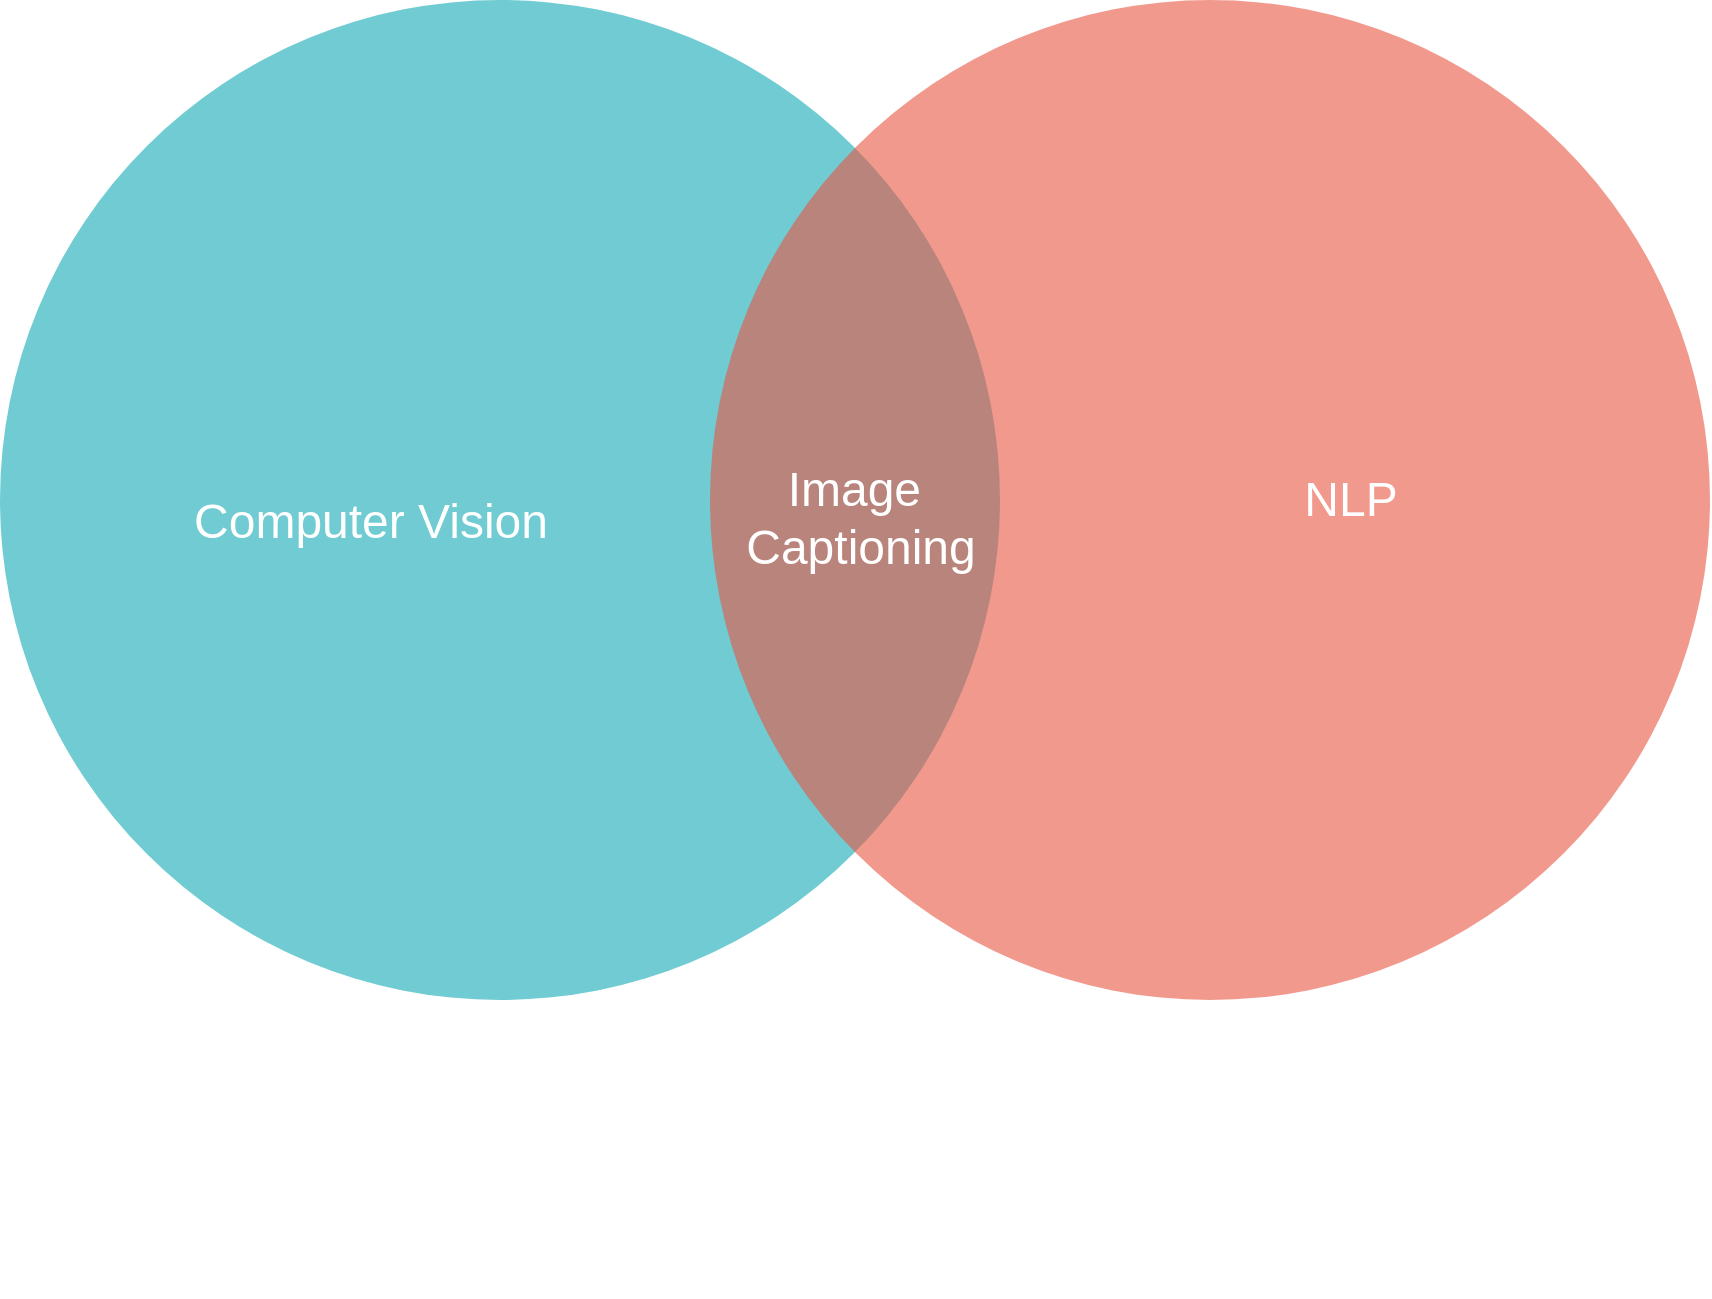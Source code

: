 <mxfile version="22.1.7" type="github">
  <diagram id="3228e29e-7158-1315-38df-8450db1d8a1d" name="Page-1">
    <mxGraphModel dx="2303" dy="1416" grid="1" gridSize="10" guides="1" tooltips="1" connect="1" arrows="1" fold="1" page="1" pageScale="1" pageWidth="1169" pageHeight="827" background="none" math="0" shadow="0">
      <root>
        <mxCell id="0" />
        <mxCell id="1" parent="0" />
        <mxCell id="21532" value="" style="ellipse;fillColor=#12AAB5;opacity=60;strokeColor=none;html=1;fontColor=#FFFFFF;" parent="1" vertex="1">
          <mxGeometry x="-20" y="-20" width="500" height="500" as="geometry" />
        </mxCell>
        <mxCell id="21533" value="" style="ellipse;fillColor=#e85642;opacity=60;strokeColor=none;html=1;fontColor=#FFFFFF;" parent="1" vertex="1">
          <mxGeometry x="335" y="-20" width="500" height="500" as="geometry" />
        </mxCell>
        <mxCell id="21534" value="Image&amp;nbsp;&lt;br&gt;Captioning" style="text;fontSize=24;align=center;verticalAlign=middle;html=1;fontColor=#FFFFFF;" parent="1" vertex="1">
          <mxGeometry x="360" y="180" width="100" height="118.5" as="geometry" />
        </mxCell>
        <mxCell id="21535" value="NLP" style="text;fontSize=24;align=center;verticalAlign=middle;html=1;fontColor=#FFFFFF;" parent="1" vertex="1">
          <mxGeometry x="560" y="195" width="190" height="70" as="geometry" />
        </mxCell>
        <mxCell id="21536" value="Tradition" style="text;fontSize=24;align=center;verticalAlign=middle;html=1;fontColor=#FFFFFF;" parent="1" vertex="1">
          <mxGeometry x="499.5" y="558.5" width="190" height="70" as="geometry" />
        </mxCell>
        <mxCell id="21538" value="&lt;font style=&quot;font-size: 24px;&quot;&gt;Computer Vision&lt;/font&gt;" style="text;align=center;html=1;fontColor=#FFFFFF;fontSize=16;" parent="1" vertex="1">
          <mxGeometry x="90" y="220" width="150" height="70" as="geometry" />
        </mxCell>
      </root>
    </mxGraphModel>
  </diagram>
</mxfile>
